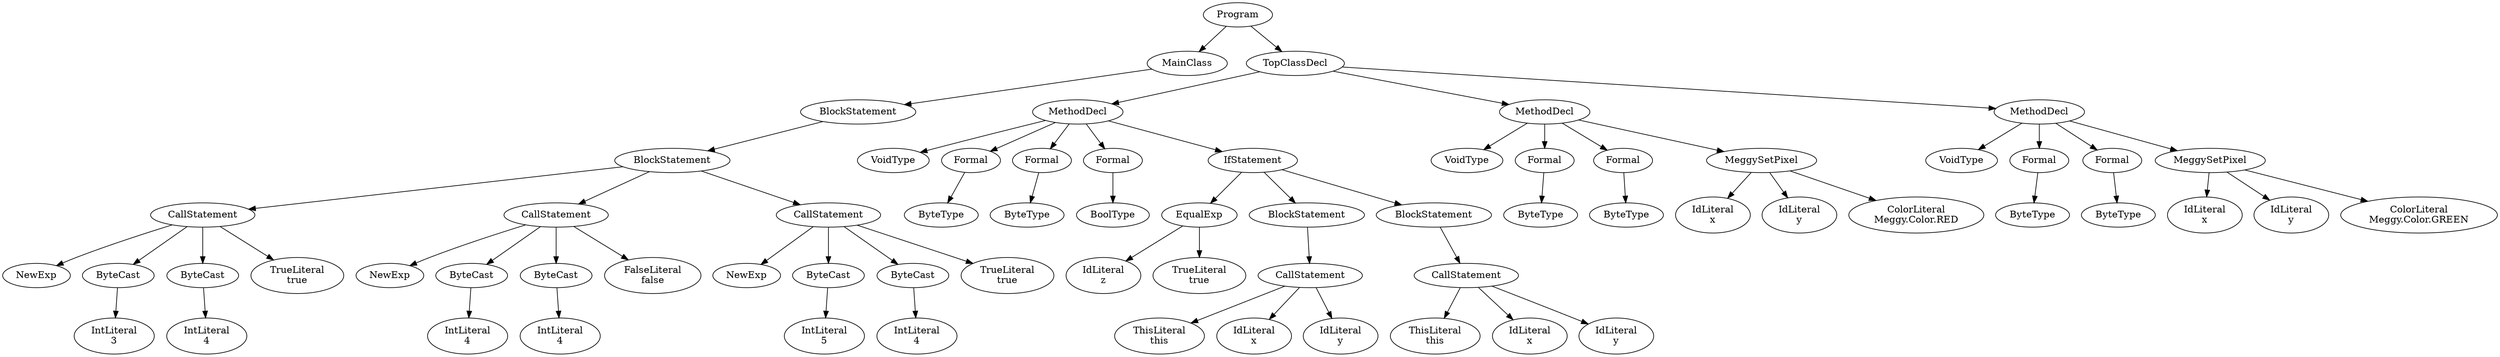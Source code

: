 digraph ASTGraph {
0 [ label="Program" ];
1 [ label="MainClass" ];
0 -> 1
2 [ label="BlockStatement" ];
1 -> 2
3 [ label="BlockStatement" ];
2 -> 3
4 [ label="CallStatement" ];
3 -> 4
5 [ label="NewExp" ];
4 -> 5
6 [ label="ByteCast" ];
4 -> 6
7 [ label="IntLiteral\n3" ];
6 -> 7
8 [ label="ByteCast" ];
4 -> 8
9 [ label="IntLiteral\n4" ];
8 -> 9
10 [ label="TrueLiteral\ntrue" ];
4 -> 10
11 [ label="CallStatement" ];
3 -> 11
12 [ label="NewExp" ];
11 -> 12
13 [ label="ByteCast" ];
11 -> 13
14 [ label="IntLiteral\n4" ];
13 -> 14
15 [ label="ByteCast" ];
11 -> 15
16 [ label="IntLiteral\n4" ];
15 -> 16
17 [ label="FalseLiteral\nfalse" ];
11 -> 17
18 [ label="CallStatement" ];
3 -> 18
19 [ label="NewExp" ];
18 -> 19
20 [ label="ByteCast" ];
18 -> 20
21 [ label="IntLiteral\n5" ];
20 -> 21
22 [ label="ByteCast" ];
18 -> 22
23 [ label="IntLiteral\n4" ];
22 -> 23
24 [ label="TrueLiteral\ntrue" ];
18 -> 24
25 [ label="TopClassDecl" ];
0 -> 25
26 [ label="MethodDecl" ];
25 -> 26
27 [ label="VoidType" ];
26 -> 27
28 [ label="Formal" ];
26 -> 28
29 [ label="ByteType" ];
28 -> 29
30 [ label="Formal" ];
26 -> 30
31 [ label="ByteType" ];
30 -> 31
32 [ label="Formal" ];
26 -> 32
33 [ label="BoolType" ];
32 -> 33
34 [ label="IfStatement" ];
26 -> 34
35 [ label="EqualExp" ];
34 -> 35
36 [ label="IdLiteral\nz" ];
35 -> 36
37 [ label="TrueLiteral\ntrue" ];
35 -> 37
38 [ label="BlockStatement" ];
34 -> 38
39 [ label="CallStatement" ];
38 -> 39
40 [ label="ThisLiteral\nthis" ];
39 -> 40
41 [ label="IdLiteral\nx" ];
39 -> 41
42 [ label="IdLiteral\ny" ];
39 -> 42
43 [ label="BlockStatement" ];
34 -> 43
44 [ label="CallStatement" ];
43 -> 44
45 [ label="ThisLiteral\nthis" ];
44 -> 45
46 [ label="IdLiteral\nx" ];
44 -> 46
47 [ label="IdLiteral\ny" ];
44 -> 47
48 [ label="MethodDecl" ];
25 -> 48
49 [ label="VoidType" ];
48 -> 49
50 [ label="Formal" ];
48 -> 50
51 [ label="ByteType" ];
50 -> 51
52 [ label="Formal" ];
48 -> 52
53 [ label="ByteType" ];
52 -> 53
54 [ label="MeggySetPixel" ];
48 -> 54
55 [ label="IdLiteral\nx" ];
54 -> 55
56 [ label="IdLiteral\ny" ];
54 -> 56
57 [ label="ColorLiteral\nMeggy.Color.RED" ];
54 -> 57
58 [ label="MethodDecl" ];
25 -> 58
59 [ label="VoidType" ];
58 -> 59
60 [ label="Formal" ];
58 -> 60
61 [ label="ByteType" ];
60 -> 61
62 [ label="Formal" ];
58 -> 62
63 [ label="ByteType" ];
62 -> 63
64 [ label="MeggySetPixel" ];
58 -> 64
65 [ label="IdLiteral\nx" ];
64 -> 65
66 [ label="IdLiteral\ny" ];
64 -> 66
67 [ label="ColorLiteral\nMeggy.Color.GREEN" ];
64 -> 67
}
